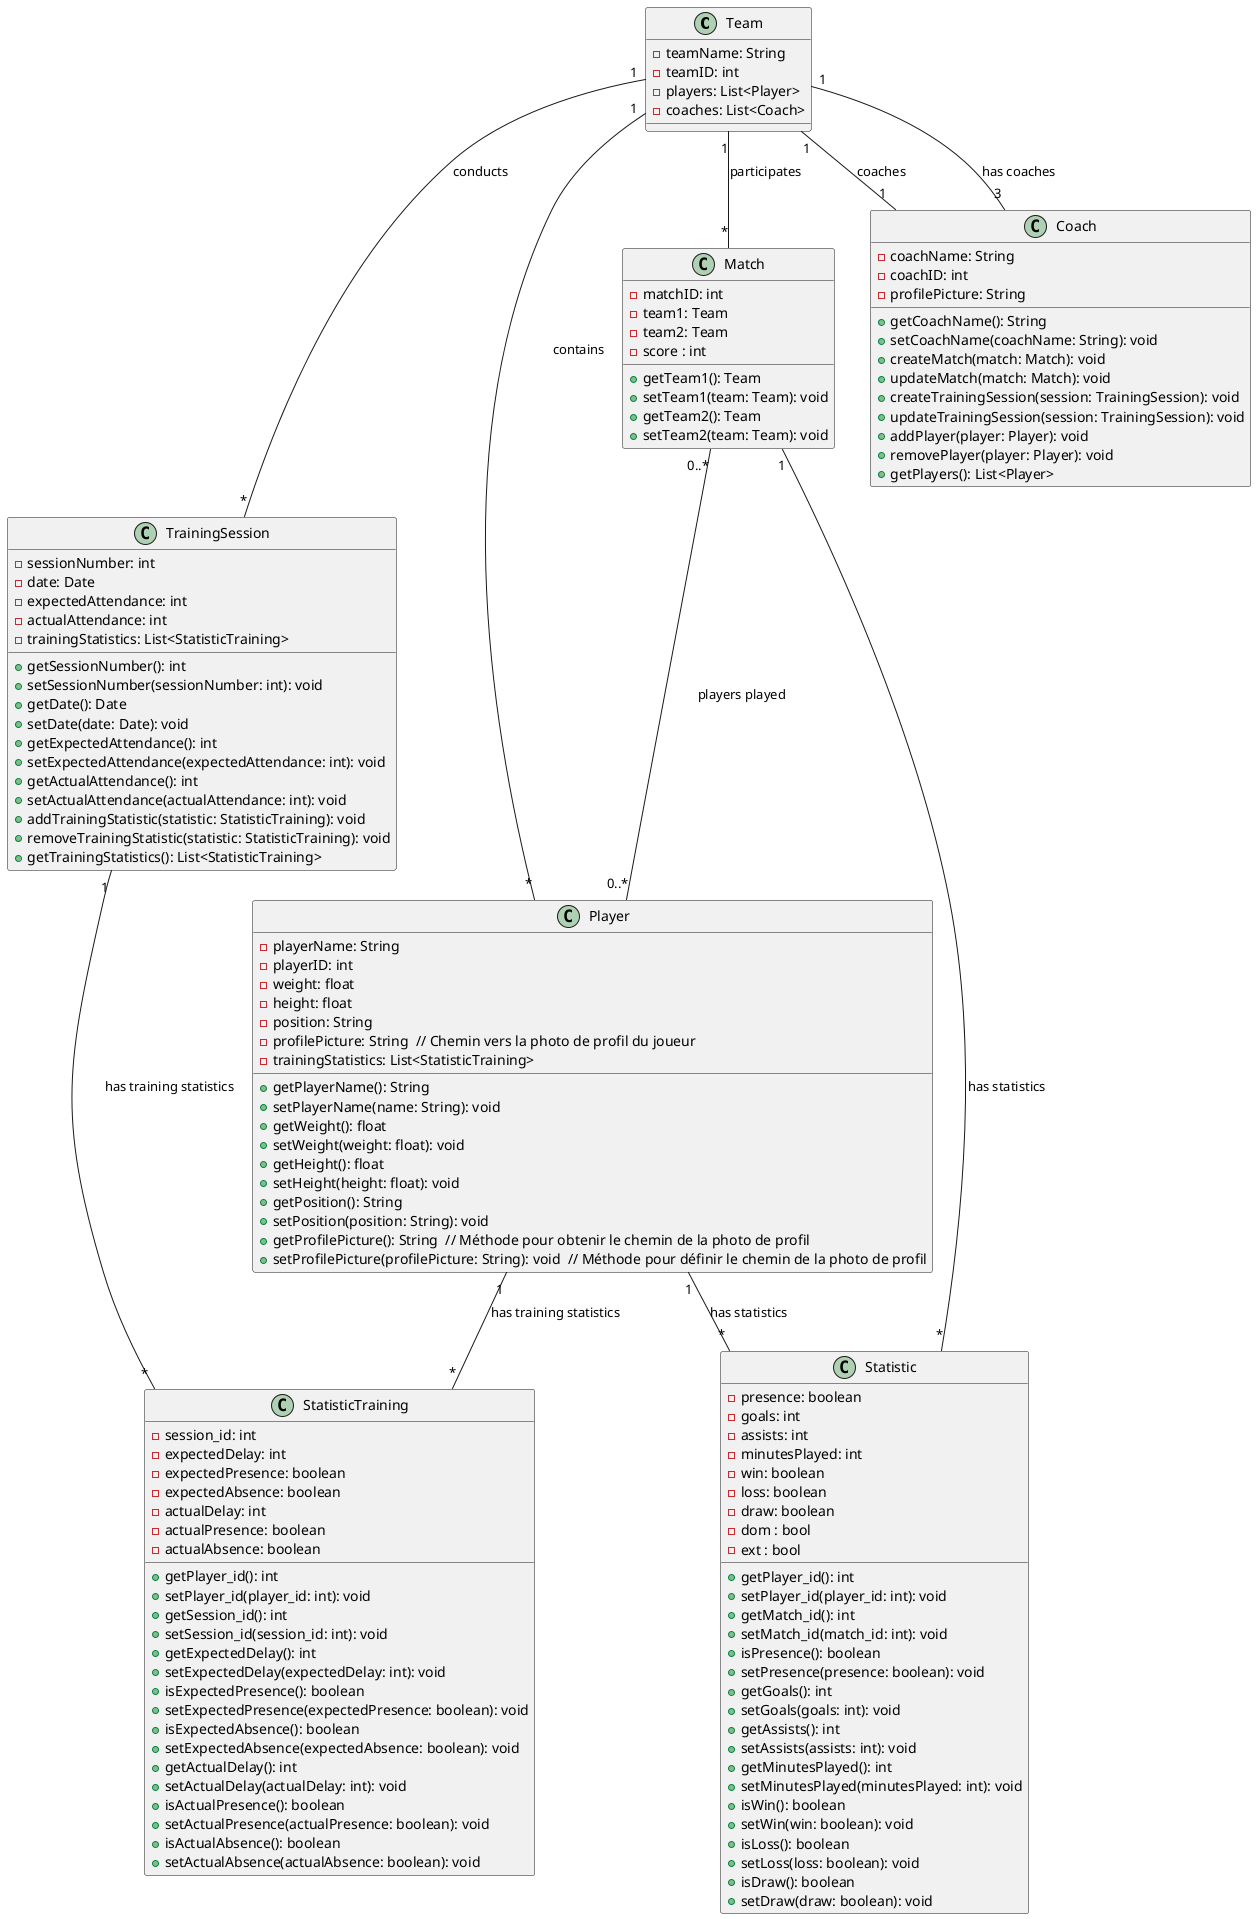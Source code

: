 @startuml

class Team {
  - teamName: String
  - teamID: int
  - players: List<Player>
  - coaches: List<Coach>
}

class Player {
  - playerName: String
  - playerID: int
  - weight: float
  - height: float
  - position: String
  - profilePicture: String  // Chemin vers la photo de profil du joueur
  + getPlayerName(): String
  + setPlayerName(name: String): void
  + getWeight(): float
  + setWeight(weight: float): void
  + getHeight(): float
  + setHeight(height: float): void
  - trainingStatistics: List<StatisticTraining>
  + getPosition(): String
  + setPosition(position: String): void
  + getProfilePicture(): String  // Méthode pour obtenir le chemin de la photo de profil
  + setProfilePicture(profilePicture: String): void  // Méthode pour définir le chemin de la photo de profil
}

class TrainingSession {
  - sessionNumber: int
  - date: Date
  - expectedAttendance: int
  - actualAttendance: int
  - trainingStatistics: List<StatisticTraining>
  + getSessionNumber(): int
  + setSessionNumber(sessionNumber: int): void
  + getDate(): Date
  + setDate(date: Date): void
  + getExpectedAttendance(): int
  + setExpectedAttendance(expectedAttendance: int): void
  + getActualAttendance(): int
  + setActualAttendance(actualAttendance: int): void
  + addTrainingStatistic(statistic: StatisticTraining): void
  + removeTrainingStatistic(statistic: StatisticTraining): void
  + getTrainingStatistics(): List<StatisticTraining>
}



class Match {
  - matchID: int
  - team1: Team
  - team2: Team
  - score : int
  + getTeam1(): Team
  + setTeam1(team: Team): void
  + getTeam2(): Team
  + setTeam2(team: Team): void
}

class Coach {
  - coachName: String
  - coachID: int
  - profilePicture: String
  + getCoachName(): String
  + setCoachName(coachName: String): void
  + createMatch(match: Match): void
  + updateMatch(match: Match): void
  + createTrainingSession(session: TrainingSession): void
  + updateTrainingSession(session: TrainingSession): void
  + addPlayer(player: Player): void
  + removePlayer(player: Player): void
  + getPlayers(): List<Player>
}

class Statistic {
  ' - player_id: int
  ' - match_id: int
  - presence: boolean
  - goals: int
  - assists: int
  - minutesPlayed: int
  - win: boolean
  - loss: boolean
  - draw: boolean
  - dom : bool 
  - ext : bool
  + getPlayer_id(): int
  + setPlayer_id(player_id: int): void
  + getMatch_id(): int
  + setMatch_id(match_id: int): void
  + isPresence(): boolean
  + setPresence(presence: boolean): void
  + getGoals(): int
  + setGoals(goals: int): void
  + getAssists(): int
  + setAssists(assists: int): void
  + getMinutesPlayed(): int
  + setMinutesPlayed(minutesPlayed: int): void
  + isWin(): boolean
  + setWin(win: boolean): void
  + isLoss(): boolean
  + setLoss(loss: boolean): void
  + isDraw(): boolean
  + setDraw(draw: boolean): void
}

class StatisticTraining {
  ' - player_id: int
  - session_id: int
  - expectedDelay: int
  - expectedPresence: boolean
  - expectedAbsence: boolean
  - actualDelay: int
  - actualPresence: boolean
  - actualAbsence: boolean
  + getPlayer_id(): int
  + setPlayer_id(player_id: int): void
  + getSession_id(): int
  + setSession_id(session_id: int): void
  + getExpectedDelay(): int
  + setExpectedDelay(expectedDelay: int): void
  + isExpectedPresence(): boolean
  + setExpectedPresence(expectedPresence: boolean): void
  + isExpectedAbsence(): boolean
  + setExpectedAbsence(expectedAbsence: boolean): void
  + getActualDelay(): int
  + setActualDelay(actualDelay: int): void
  + isActualPresence(): boolean
  + setActualPresence(actualPresence: boolean): void
  + isActualAbsence(): boolean
  + setActualAbsence(actualAbsence: boolean): void
}


Team "1" -- "*" Player : contains
Team "1" -- "3" Coach : has coaches
Team "1" -- "*" Match : participates
Team "1" -- "*" TrainingSession : conducts
Match "0..*" -- "0..*" Player : players played
Match "1" -- "*" Statistic : has statistics
Player "1" -- "*" Statistic : has statistics
Player "1" -- "*" StatisticTraining : has training statistics
TrainingSession "1" -- "*" StatisticTraining : has training statistics
Coach "1" -- "1" Team : coaches
@enduml
